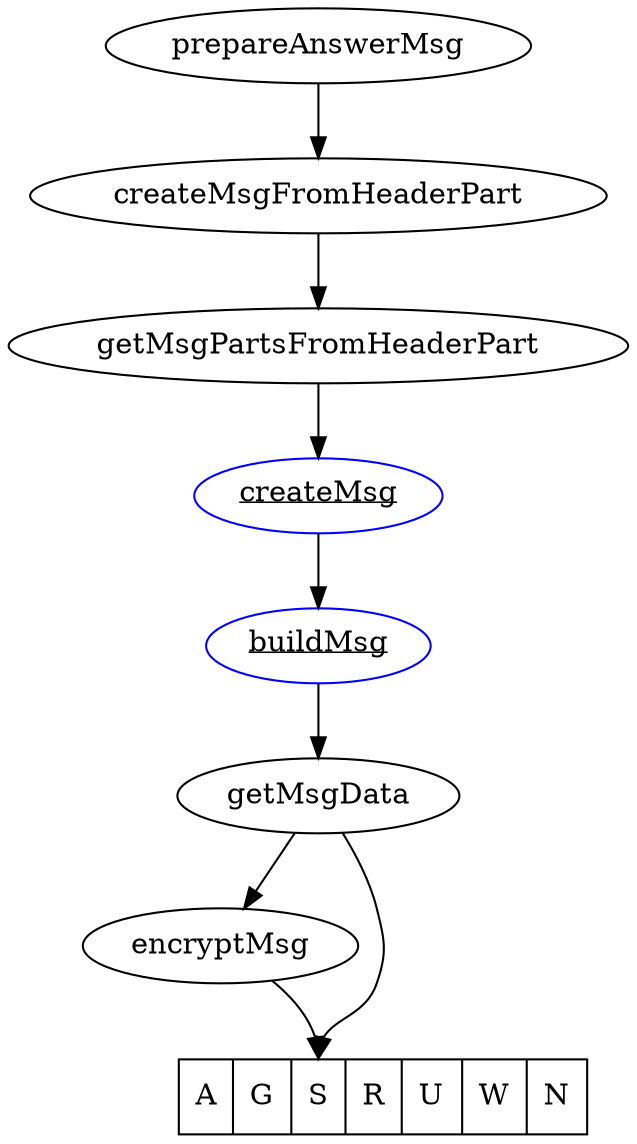 digraph G2 {
  prepareAnswerMsg -> createMsgFromHeaderPart;
  createMsgFromHeaderPart -> getMsgPartsFromHeaderPart;
  getMsgPartsFromHeaderPart -> createMsg;
  createMsg[label=<<u>createMsg</u>> URL="\ref createMsg" color="blue"];
  createMsg -> buildMsg;
  buildMsg[label=<<u>buildMsg</u>> URL="\ref buildAnswerMsg" color="blue"];
  buildMsg -> getMsgData;
  getMsgData -> encryptMsg;
  sendMsg [shape=record, label="<f0> A|<f1> G|<f2> S|<f3> R|<f4> U|<f5> W|<f6> N"];
  encryptMsg -> sendMsg:f2;
  getMsgData -> sendMsg:f2;
}

